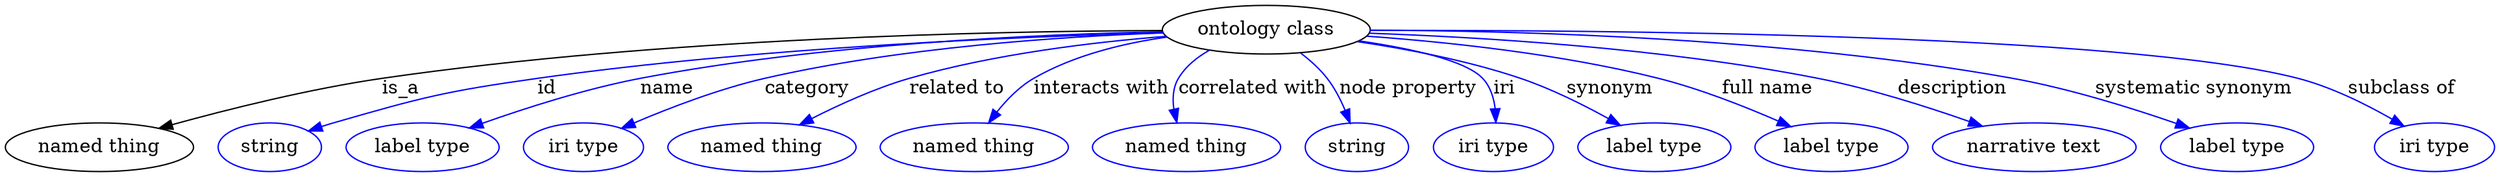 digraph {
	graph [bb="0,0,1512.6,123"];
	node [label="\N"];
	"ontology class"	 [height=0.5,
		label="ontology class",
		pos="770.25,105",
		width=1.7151];
	"named thing"	 [height=0.5,
		pos="55.245,18",
		width=1.5346];
	"ontology class" -> "named thing"	 [label=is_a,
		lp="242.25,61.5",
		pos="e,92.457,31.325 708.83,102.56 587.58,97.48 321.41,84.884 231.25,69 186.57,61.13 137.06,46.204 101.96,34.525"];
	id	 [color=blue,
		height=0.5,
		label=string,
		pos="159.25,18",
		width=0.84854];
	"ontology class" -> id	 [color=blue,
		label=id,
		lp="338.75,61.5",
		pos="e,183.07,29.571 708.71,103.02 623.78,99.584 466.04,90.679 333.25,69 272.71,59.117 257.23,56 199.25,36 197,35.225 194.7,34.371 192.41,\
33.469",
		style=solid];
	name	 [color=blue,
		height=0.5,
		label="label type",
		pos="253.25,18",
		width=1.2638];
	"ontology class" -> name	 [color=blue,
		label=name,
		lp="417.75,61.5",
		pos="e,284.61,31.126 708.69,103.34 635.06,100.35 508.42,92.036 402.25,69 364.8,60.875 323.69,46.36 294.16,34.887",
		style=solid];
	category	 [color=blue,
		height=0.5,
		label="iri type",
		pos="353.25,18",
		width=1.011];
	"ontology class" -> category	 [color=blue,
		label=category,
		lp="502.75,61.5",
		pos="e,379.11,30.808 709.19,102.09 649.7,98.178 557.1,89.199 479.25,69 447.58,60.786 413.27,46.517 388.46,35.157",
		style=solid];
	"related to"	 [color=blue,
		height=0.5,
		label="named thing",
		pos="463.25,18",
		width=1.5346];
	"ontology class" -> "related to"	 [color=blue,
		label="related to",
		lp="590.25,61.5",
		pos="e,489.32,33.868 711.4,99.382 669.57,94.27 612.49,85.004 564.25,69 541.33,61.399 517.14,49.344 498.18,38.861",
		style=solid];
	"interacts with"	 [color=blue,
		height=0.5,
		label="named thing",
		pos="591.25,18",
		width=1.5346];
	"ontology class" -> "interacts with"	 [color=blue,
		label="interacts with",
		lp="674.25,61.5",
		pos="e,603.35,36.013 714.33,97.229 689.4,91.968 660.48,83.268 637.25,69 626.82,62.6 617.36,53.138 609.77,44.097",
		style=solid];
	"correlated with"	 [color=blue,
		height=0.5,
		label="named thing",
		pos="719.25,18",
		width=1.5346];
	"ontology class" -> "correlated with"	 [color=blue,
		label="correlated with",
		lp="760.25,61.5",
		pos="e,715.27,36.435 738.32,89.407 730.7,84.054 723.53,77.276 719.25,69 715.72,62.19 714.58,54.149 714.61,46.49",
		style=solid];
	"node property"	 [color=blue,
		height=0.5,
		label=string,
		pos="823.25,18",
		width=0.84854];
	"ontology class" -> "node property"	 [color=blue,
		label="node property",
		lp="847.25,61.5",
		pos="e,817.16,35.652 787.16,87.526 792.08,81.891 797.22,75.433 801.25,69 805.9,61.561 810.02,52.967 813.41,44.978",
		style=solid];
	iri	 [color=blue,
		height=0.5,
		label="iri type",
		pos="908.25,18",
		width=1.011];
	"ontology class" -> iri	 [color=blue,
		label=iri,
		lp="906.75,61.5",
		pos="e,905.59,36.296 820.6,94.478 848.26,87.808 878.98,78.641 889.25,69 895.71,62.93 899.99,54.457 902.81,46.159",
		style=solid];
	synonym	 [color=blue,
		height=0.5,
		label="label type",
		pos="1008.2,18",
		width=1.2638];
	"ontology class" -> synonym	 [color=blue,
		label=synonym,
		lp="974.75,61.5",
		pos="e,984.79,33.486 823.36,95.615 851.78,89.697 887.06,80.9 917.25,69 937.57,60.986 958.95,49.198 975.88,38.972",
		style=solid];
	"full name"	 [color=blue,
		height=0.5,
		label="label type",
		pos="1117.2,18",
		width=1.2638];
	"ontology class" -> "full name"	 [color=blue,
		label="full name",
		lp="1069.7,61.5",
		pos="e,1090.2,32.736 829.88,100.32 877.76,95.499 946.32,86.179 1004.2,69 1030.8,61.11 1059.3,48.233 1081,37.392",
		style=solid];
	description	 [color=blue,
		height=0.5,
		label="narrative text",
		pos="1238.2,18",
		width=1.6068];
	"ontology class" -> description	 [color=blue,
		label=description,
		lp="1181.7,61.5",
		pos="e,1205.2,32.826 831.83,102.79 898.69,99.35 1008.2,90.67 1100.2,69 1133.1,61.255 1168.9,47.9 1195.7,36.799",
		style=solid];
	"systematic synonym"	 [color=blue,
		height=0.5,
		label="label type",
		pos="1359.2,18",
		width=1.2638];
	"ontology class" -> "systematic synonym"	 [color=blue,
		label="systematic synonym",
		lp="1325.2,61.5",
		pos="e,1328.7,31.545 831.57,102.04 936.13,96.659 1144.6,84.395 1216.2,69 1252,61.326 1291,47.004 1319.2,35.487",
		style=solid];
	"subclass of"	 [color=blue,
		height=0.5,
		label="iri type",
		pos="1476.2,18",
		width=1.011];
	"ontology class" -> "subclass of"	 [color=blue,
		label="subclass of",
		lp="1449.7,61.5",
		pos="e,1455.8,33.067 831.71,102.97 976.96,97.948 1333.2,84.243 1385.2,69 1407.4,62.504 1430.1,49.793 1447.3,38.687",
		style=solid];
}
